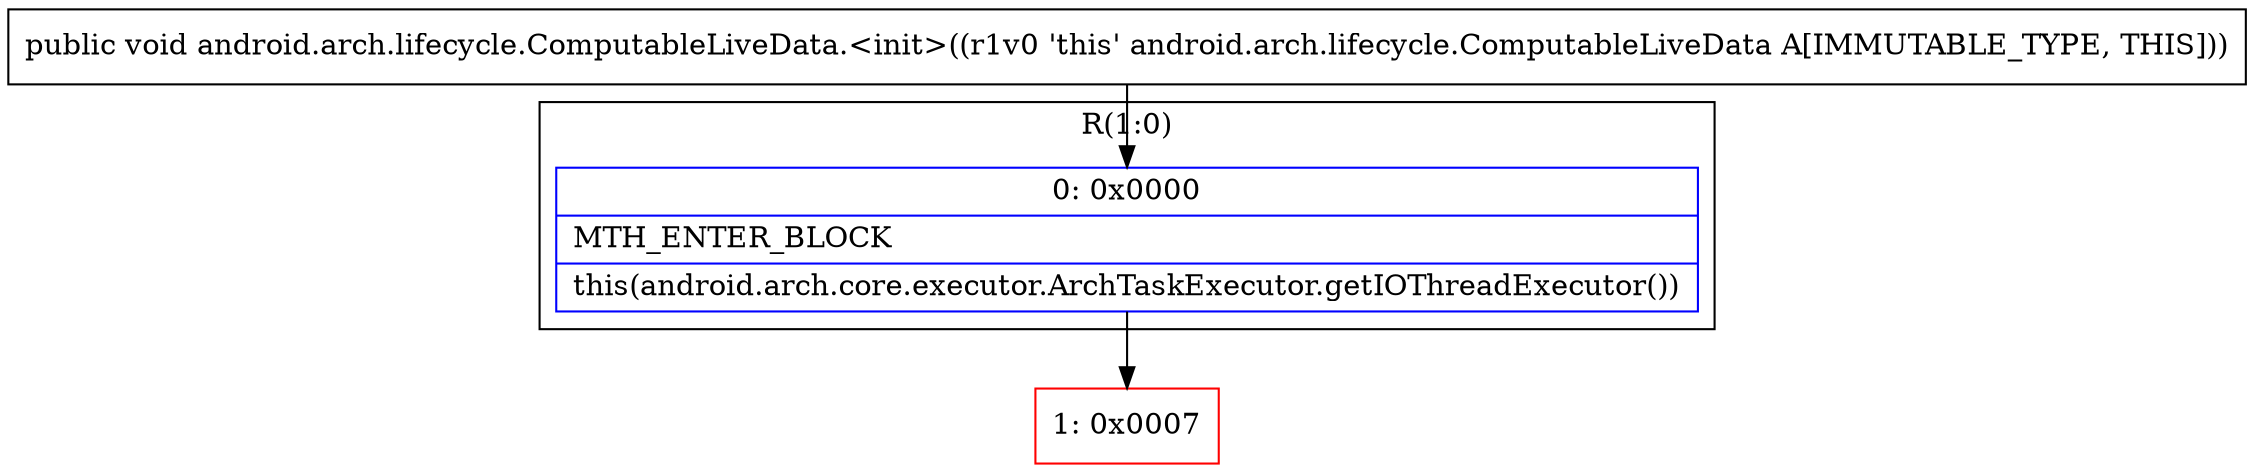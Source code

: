 digraph "CFG forandroid.arch.lifecycle.ComputableLiveData.\<init\>()V" {
subgraph cluster_Region_1402746345 {
label = "R(1:0)";
node [shape=record,color=blue];
Node_0 [shape=record,label="{0\:\ 0x0000|MTH_ENTER_BLOCK\l|this(android.arch.core.executor.ArchTaskExecutor.getIOThreadExecutor())\l}"];
}
Node_1 [shape=record,color=red,label="{1\:\ 0x0007}"];
MethodNode[shape=record,label="{public void android.arch.lifecycle.ComputableLiveData.\<init\>((r1v0 'this' android.arch.lifecycle.ComputableLiveData A[IMMUTABLE_TYPE, THIS])) }"];
MethodNode -> Node_0;
Node_0 -> Node_1;
}

